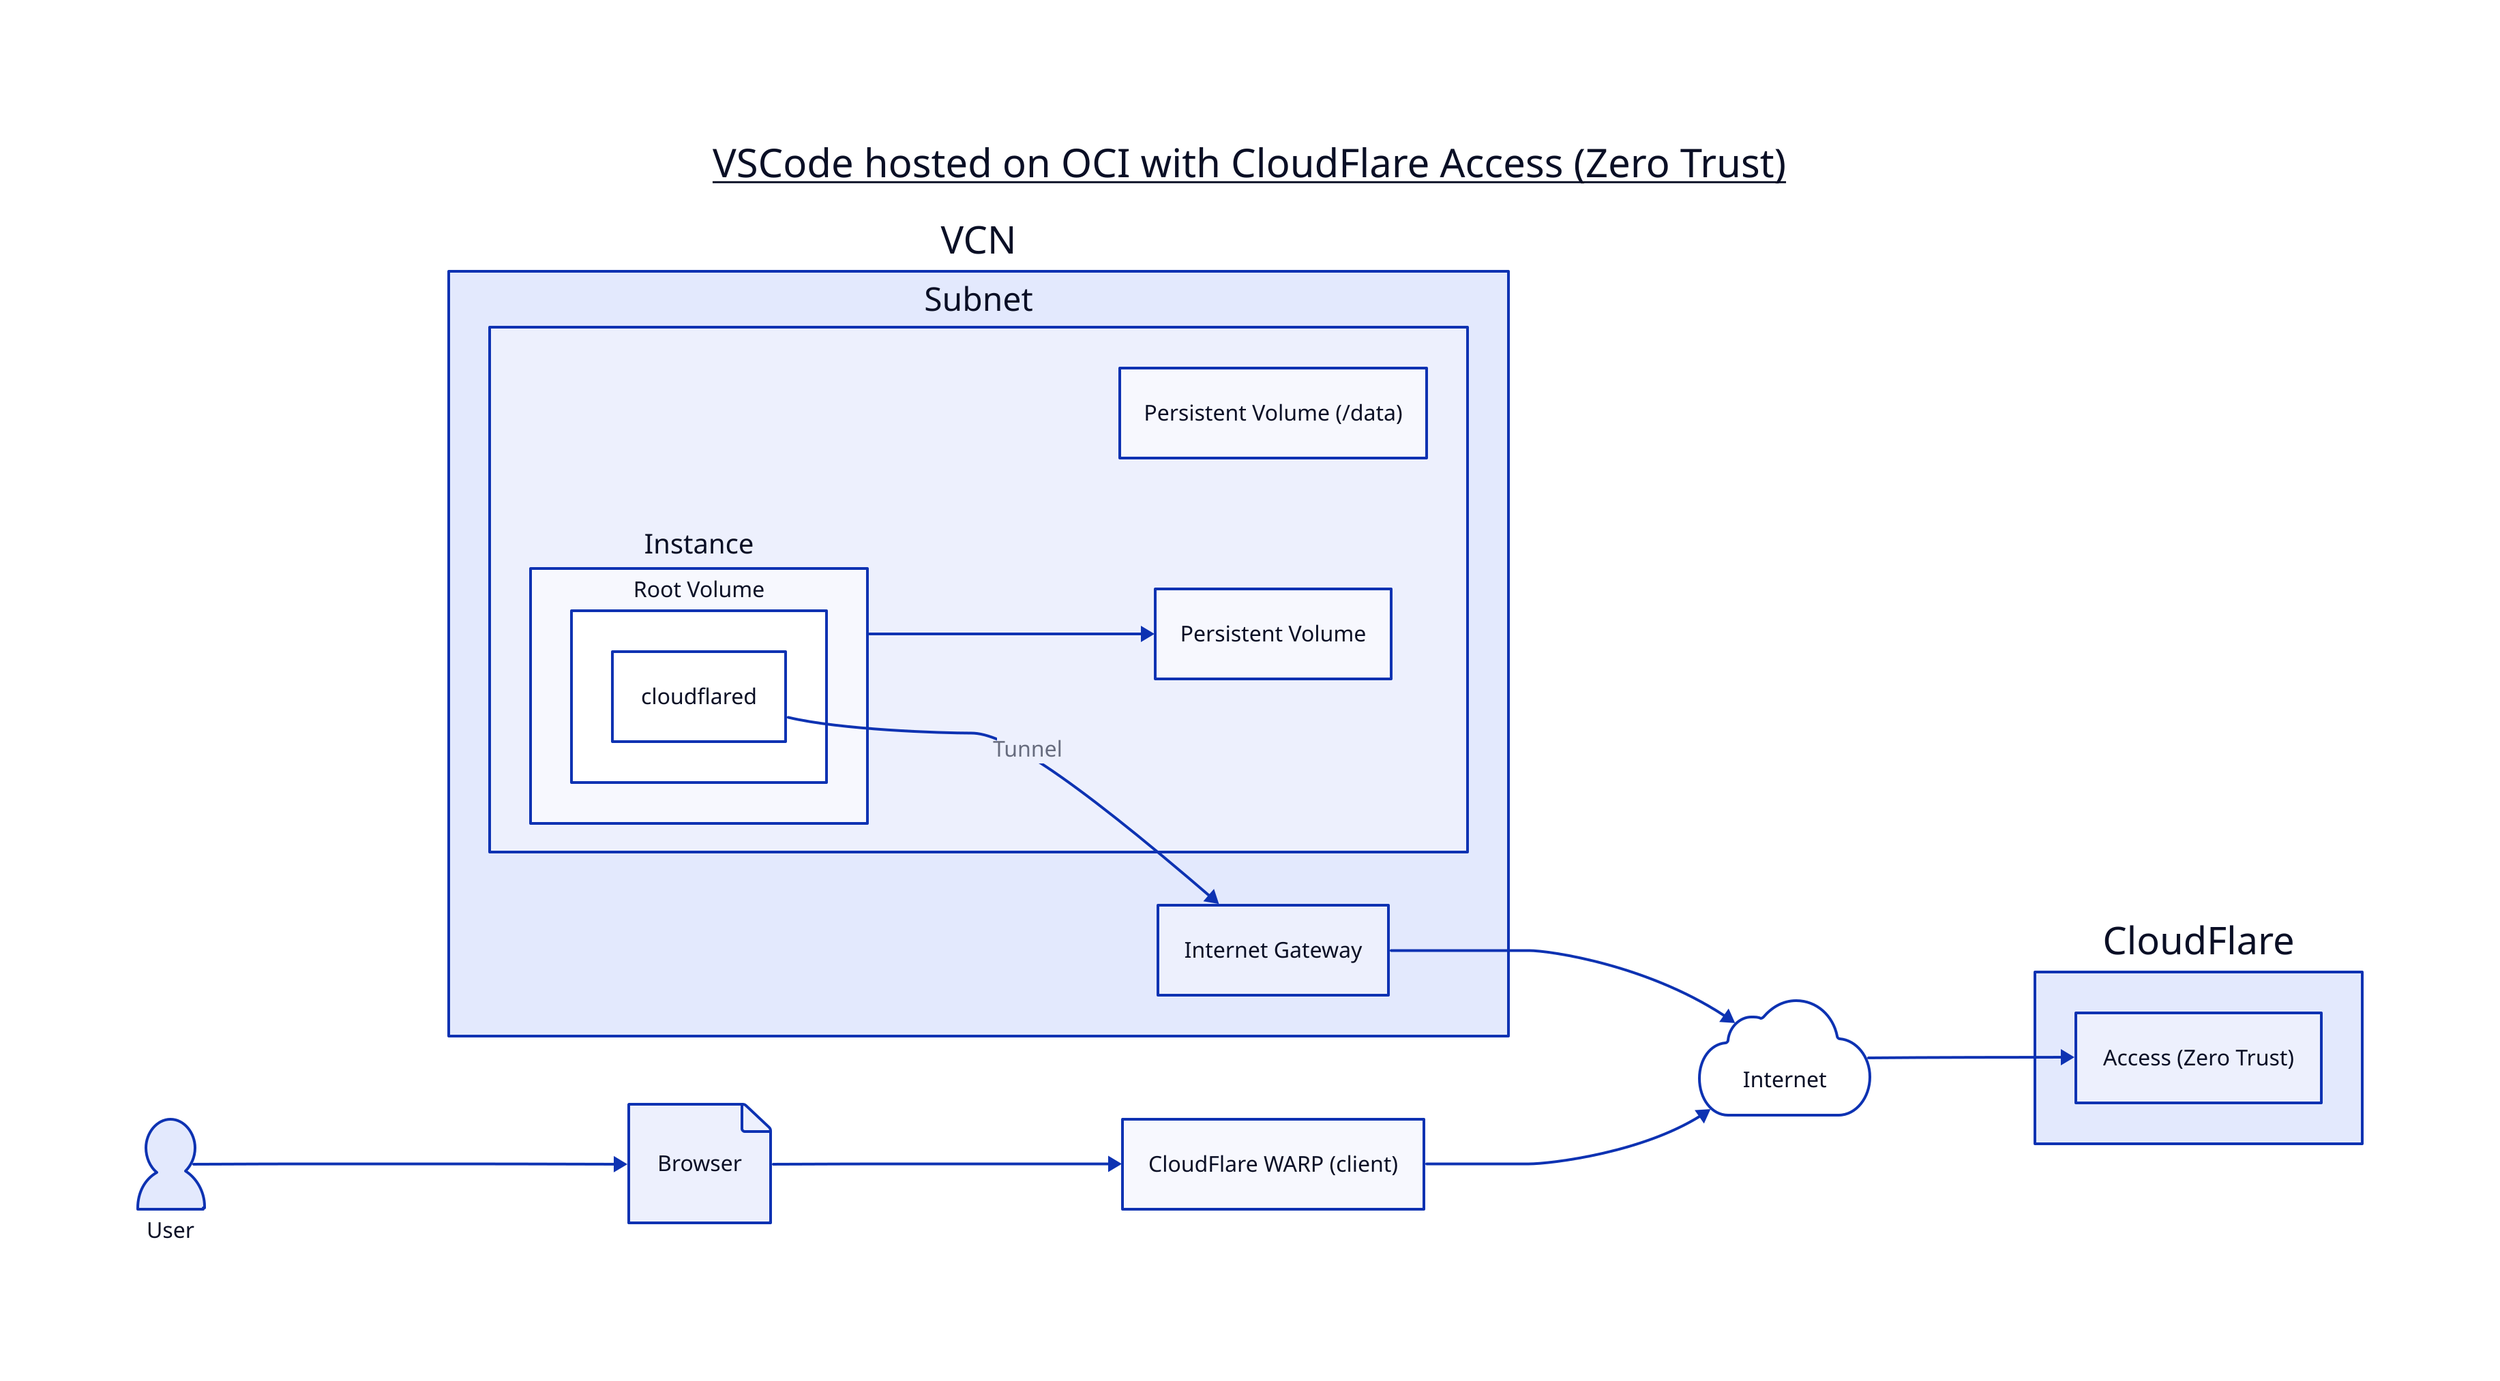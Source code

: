 # D2 Settings
direction: right

# Title
title: VSCode hosted on OCI with CloudFlare Access (Zero Trust) {
  near: top-center
  shape: text
  style: {
    font-size: 29
    bold: true
    underline: true
  }
}

# OCI Infrastructure
VCN: {
  Subnet: {
    Instance: {
      Root Volume: {
        cloudflared
      }
    }
    Persitent Volume: Persistent Volume (/data)
    Instance -> Persistent Volume
  }
  Internet Gateway <- _.VCN.Subnet.Instance.Root Volume.cloudflared: Tunnel
}

# Internet
Internet.shape: cloud

# CloudFlare Infrastructure
CloudFlare: {
  Access: Access (Zero Trust)
  _.VCN.Internet Gateway -> _.Internet -> _.CloudFlare.Access
}

# User
User: {
  shape: person
}
Browser: {
  shape: page
  _.User -> _.Browser
}
CloudFlare WARP: {
  label: CloudFlare WARP (client)
  _.Browser -> _.CloudFlare WARP -> _.Internet
}
